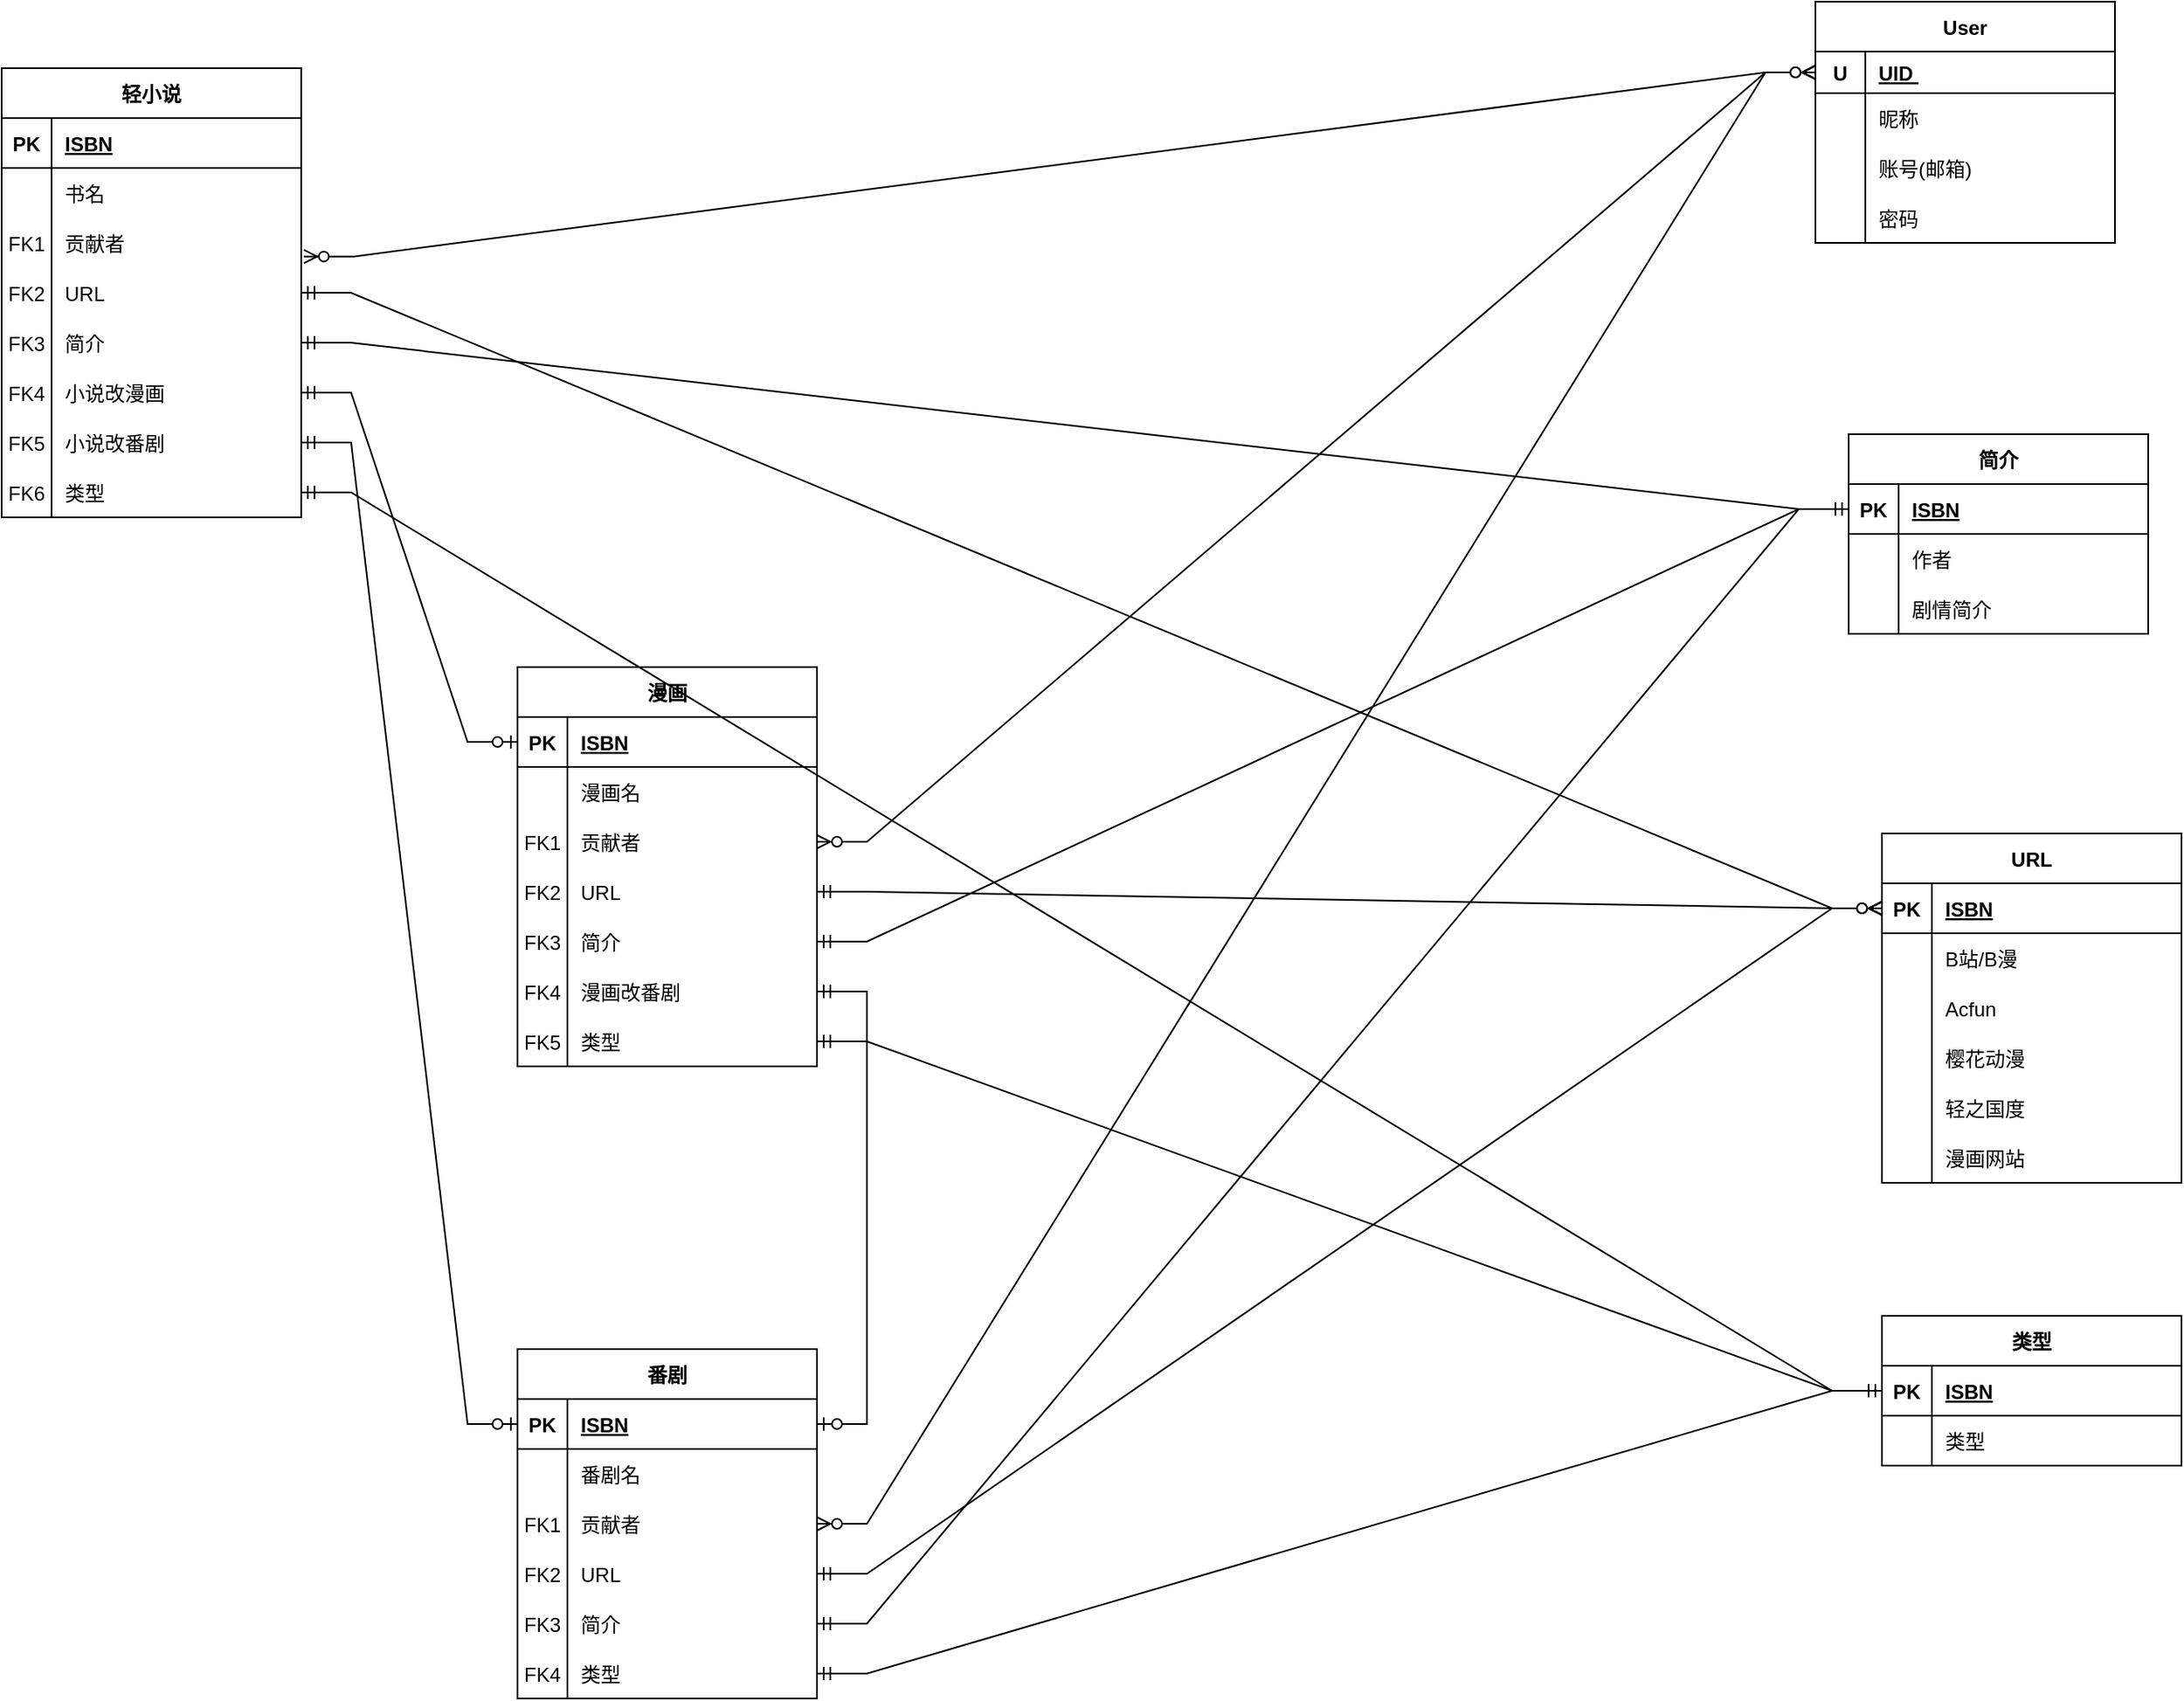 <mxfile version="20.8.10" type="device"><diagram id="R2lEEEUBdFMjLlhIrx00" name="Page-1"><mxGraphModel dx="1373" dy="2135" grid="1" gridSize="10" guides="0" tooltips="1" connect="1" arrows="1" fold="1" page="1" pageScale="1" pageWidth="850" pageHeight="1100" math="0" shadow="0" extFonts="Permanent Marker^https://fonts.googleapis.com/css?family=Permanent+Marker"><root><mxCell id="0"/><mxCell id="1" parent="0"/><mxCell id="3ui_xK7xJdjEdf-9Djij-5" value="User" style="shape=table;startSize=30;container=1;collapsible=1;childLayout=tableLayout;fixedRows=1;rowLines=0;fontStyle=1;align=center;resizeLast=1;" parent="1" vertex="1"><mxGeometry x="1120" y="-70" width="180" height="145" as="geometry"/></mxCell><mxCell id="3ui_xK7xJdjEdf-9Djij-6" value="" style="shape=tableRow;horizontal=0;startSize=0;swimlaneHead=0;swimlaneBody=0;fillColor=none;collapsible=0;dropTarget=0;points=[[0,0.5],[1,0.5]];portConstraint=eastwest;top=0;left=0;right=0;bottom=1;" parent="3ui_xK7xJdjEdf-9Djij-5" vertex="1"><mxGeometry y="30" width="180" height="25" as="geometry"/></mxCell><mxCell id="3ui_xK7xJdjEdf-9Djij-7" value="U" style="shape=partialRectangle;connectable=0;fillColor=none;top=0;left=0;bottom=0;right=0;fontStyle=1;overflow=hidden;" parent="3ui_xK7xJdjEdf-9Djij-6" vertex="1"><mxGeometry width="30" height="25" as="geometry"><mxRectangle width="30" height="25" as="alternateBounds"/></mxGeometry></mxCell><mxCell id="3ui_xK7xJdjEdf-9Djij-8" value="UID " style="shape=partialRectangle;connectable=0;fillColor=none;top=0;left=0;bottom=0;right=0;align=left;spacingLeft=6;fontStyle=5;overflow=hidden;" parent="3ui_xK7xJdjEdf-9Djij-6" vertex="1"><mxGeometry x="30" width="150" height="25" as="geometry"><mxRectangle width="150" height="25" as="alternateBounds"/></mxGeometry></mxCell><mxCell id="3ui_xK7xJdjEdf-9Djij-9" value="" style="shape=tableRow;horizontal=0;startSize=0;swimlaneHead=0;swimlaneBody=0;fillColor=none;collapsible=0;dropTarget=0;points=[[0,0.5],[1,0.5]];portConstraint=eastwest;top=0;left=0;right=0;bottom=0;" parent="3ui_xK7xJdjEdf-9Djij-5" vertex="1"><mxGeometry y="55" width="180" height="30" as="geometry"/></mxCell><mxCell id="3ui_xK7xJdjEdf-9Djij-10" value="" style="shape=partialRectangle;connectable=0;fillColor=none;top=0;left=0;bottom=0;right=0;editable=1;overflow=hidden;" parent="3ui_xK7xJdjEdf-9Djij-9" vertex="1"><mxGeometry width="30" height="30" as="geometry"><mxRectangle width="30" height="30" as="alternateBounds"/></mxGeometry></mxCell><mxCell id="3ui_xK7xJdjEdf-9Djij-11" value="昵称" style="shape=partialRectangle;connectable=0;fillColor=none;top=0;left=0;bottom=0;right=0;align=left;spacingLeft=6;overflow=hidden;" parent="3ui_xK7xJdjEdf-9Djij-9" vertex="1"><mxGeometry x="30" width="150" height="30" as="geometry"><mxRectangle width="150" height="30" as="alternateBounds"/></mxGeometry></mxCell><mxCell id="3ui_xK7xJdjEdf-9Djij-15" value="" style="shape=tableRow;horizontal=0;startSize=0;swimlaneHead=0;swimlaneBody=0;fillColor=none;collapsible=0;dropTarget=0;points=[[0,0.5],[1,0.5]];portConstraint=eastwest;top=0;left=0;right=0;bottom=0;" parent="3ui_xK7xJdjEdf-9Djij-5" vertex="1"><mxGeometry y="85" width="180" height="30" as="geometry"/></mxCell><mxCell id="3ui_xK7xJdjEdf-9Djij-16" value="" style="shape=partialRectangle;connectable=0;fillColor=none;top=0;left=0;bottom=0;right=0;editable=1;overflow=hidden;" parent="3ui_xK7xJdjEdf-9Djij-15" vertex="1"><mxGeometry width="30" height="30" as="geometry"><mxRectangle width="30" height="30" as="alternateBounds"/></mxGeometry></mxCell><mxCell id="3ui_xK7xJdjEdf-9Djij-17" value="账号(邮箱)" style="shape=partialRectangle;connectable=0;fillColor=none;top=0;left=0;bottom=0;right=0;align=left;spacingLeft=6;overflow=hidden;" parent="3ui_xK7xJdjEdf-9Djij-15" vertex="1"><mxGeometry x="30" width="150" height="30" as="geometry"><mxRectangle width="150" height="30" as="alternateBounds"/></mxGeometry></mxCell><mxCell id="3ui_xK7xJdjEdf-9Djij-18" value="" style="shape=tableRow;horizontal=0;startSize=0;swimlaneHead=0;swimlaneBody=0;fillColor=none;collapsible=0;dropTarget=0;points=[[0,0.5],[1,0.5]];portConstraint=eastwest;top=0;left=0;right=0;bottom=0;" parent="3ui_xK7xJdjEdf-9Djij-5" vertex="1"><mxGeometry y="115" width="180" height="30" as="geometry"/></mxCell><mxCell id="3ui_xK7xJdjEdf-9Djij-19" value="" style="shape=partialRectangle;connectable=0;fillColor=none;top=0;left=0;bottom=0;right=0;editable=1;overflow=hidden;" parent="3ui_xK7xJdjEdf-9Djij-18" vertex="1"><mxGeometry width="30" height="30" as="geometry"><mxRectangle width="30" height="30" as="alternateBounds"/></mxGeometry></mxCell><mxCell id="3ui_xK7xJdjEdf-9Djij-20" value="密码" style="shape=partialRectangle;connectable=0;fillColor=none;top=0;left=0;bottom=0;right=0;align=left;spacingLeft=6;overflow=hidden;" parent="3ui_xK7xJdjEdf-9Djij-18" vertex="1"><mxGeometry x="30" width="150" height="30" as="geometry"><mxRectangle width="150" height="30" as="alternateBounds"/></mxGeometry></mxCell><mxCell id="3ui_xK7xJdjEdf-9Djij-45" value="轻小说" style="shape=table;startSize=30;container=1;collapsible=1;childLayout=tableLayout;fixedRows=1;rowLines=0;fontStyle=1;align=center;resizeLast=1;" parent="1" vertex="1"><mxGeometry x="30" y="-30" width="180" height="270" as="geometry"><mxRectangle x="30" y="-30" width="80" height="30" as="alternateBounds"/></mxGeometry></mxCell><mxCell id="3ui_xK7xJdjEdf-9Djij-46" value="" style="shape=tableRow;horizontal=0;startSize=0;swimlaneHead=0;swimlaneBody=0;fillColor=none;collapsible=0;dropTarget=0;points=[[0,0.5],[1,0.5]];portConstraint=eastwest;top=0;left=0;right=0;bottom=1;" parent="3ui_xK7xJdjEdf-9Djij-45" vertex="1"><mxGeometry y="30" width="180" height="30" as="geometry"/></mxCell><mxCell id="3ui_xK7xJdjEdf-9Djij-47" value="PK" style="shape=partialRectangle;connectable=0;fillColor=none;top=0;left=0;bottom=0;right=0;fontStyle=1;overflow=hidden;" parent="3ui_xK7xJdjEdf-9Djij-46" vertex="1"><mxGeometry width="30" height="30" as="geometry"><mxRectangle width="30" height="30" as="alternateBounds"/></mxGeometry></mxCell><mxCell id="3ui_xK7xJdjEdf-9Djij-48" value="ISBN" style="shape=partialRectangle;connectable=0;fillColor=none;top=0;left=0;bottom=0;right=0;align=left;spacingLeft=6;fontStyle=5;overflow=hidden;" parent="3ui_xK7xJdjEdf-9Djij-46" vertex="1"><mxGeometry x="30" width="150" height="30" as="geometry"><mxRectangle width="150" height="30" as="alternateBounds"/></mxGeometry></mxCell><mxCell id="3ui_xK7xJdjEdf-9Djij-49" value="" style="shape=tableRow;horizontal=0;startSize=0;swimlaneHead=0;swimlaneBody=0;fillColor=none;collapsible=0;dropTarget=0;points=[[0,0.5],[1,0.5]];portConstraint=eastwest;top=0;left=0;right=0;bottom=0;" parent="3ui_xK7xJdjEdf-9Djij-45" vertex="1"><mxGeometry y="60" width="180" height="30" as="geometry"/></mxCell><mxCell id="3ui_xK7xJdjEdf-9Djij-50" value="" style="shape=partialRectangle;connectable=0;fillColor=none;top=0;left=0;bottom=0;right=0;editable=1;overflow=hidden;" parent="3ui_xK7xJdjEdf-9Djij-49" vertex="1"><mxGeometry width="30" height="30" as="geometry"><mxRectangle width="30" height="30" as="alternateBounds"/></mxGeometry></mxCell><mxCell id="3ui_xK7xJdjEdf-9Djij-51" value="书名" style="shape=partialRectangle;connectable=0;fillColor=none;top=0;left=0;bottom=0;right=0;align=left;spacingLeft=6;overflow=hidden;" parent="3ui_xK7xJdjEdf-9Djij-49" vertex="1"><mxGeometry x="30" width="150" height="30" as="geometry"><mxRectangle width="150" height="30" as="alternateBounds"/></mxGeometry></mxCell><mxCell id="3ui_xK7xJdjEdf-9Djij-52" value="" style="shape=tableRow;horizontal=0;startSize=0;swimlaneHead=0;swimlaneBody=0;fillColor=none;collapsible=0;dropTarget=0;points=[[0,0.5],[1,0.5]];portConstraint=eastwest;top=0;left=0;right=0;bottom=0;" parent="3ui_xK7xJdjEdf-9Djij-45" vertex="1"><mxGeometry y="90" width="180" height="30" as="geometry"/></mxCell><mxCell id="3ui_xK7xJdjEdf-9Djij-53" value="FK1" style="shape=partialRectangle;connectable=0;fillColor=none;top=0;left=0;bottom=0;right=0;editable=1;overflow=hidden;" parent="3ui_xK7xJdjEdf-9Djij-52" vertex="1"><mxGeometry width="30" height="30" as="geometry"><mxRectangle width="30" height="30" as="alternateBounds"/></mxGeometry></mxCell><mxCell id="3ui_xK7xJdjEdf-9Djij-54" value="贡献者" style="shape=partialRectangle;connectable=0;fillColor=none;top=0;left=0;bottom=0;right=0;align=left;spacingLeft=6;overflow=hidden;" parent="3ui_xK7xJdjEdf-9Djij-52" vertex="1"><mxGeometry x="30" width="150" height="30" as="geometry"><mxRectangle width="150" height="30" as="alternateBounds"/></mxGeometry></mxCell><mxCell id="3ui_xK7xJdjEdf-9Djij-116" value="" style="shape=tableRow;horizontal=0;startSize=0;swimlaneHead=0;swimlaneBody=0;fillColor=none;collapsible=0;dropTarget=0;points=[[0,0.5],[1,0.5]];portConstraint=eastwest;top=0;left=0;right=0;bottom=0;" parent="3ui_xK7xJdjEdf-9Djij-45" vertex="1"><mxGeometry y="120" width="180" height="30" as="geometry"/></mxCell><mxCell id="3ui_xK7xJdjEdf-9Djij-117" value="FK2" style="shape=partialRectangle;connectable=0;fillColor=none;top=0;left=0;bottom=0;right=0;editable=1;overflow=hidden;" parent="3ui_xK7xJdjEdf-9Djij-116" vertex="1"><mxGeometry width="30" height="30" as="geometry"><mxRectangle width="30" height="30" as="alternateBounds"/></mxGeometry></mxCell><mxCell id="3ui_xK7xJdjEdf-9Djij-118" value="URL" style="shape=partialRectangle;connectable=0;fillColor=none;top=0;left=0;bottom=0;right=0;align=left;spacingLeft=6;overflow=hidden;" parent="3ui_xK7xJdjEdf-9Djij-116" vertex="1"><mxGeometry x="30" width="150" height="30" as="geometry"><mxRectangle width="150" height="30" as="alternateBounds"/></mxGeometry></mxCell><mxCell id="3ui_xK7xJdjEdf-9Djij-55" value="" style="shape=tableRow;horizontal=0;startSize=0;swimlaneHead=0;swimlaneBody=0;fillColor=none;collapsible=0;dropTarget=0;points=[[0,0.5],[1,0.5]];portConstraint=eastwest;top=0;left=0;right=0;bottom=0;" parent="3ui_xK7xJdjEdf-9Djij-45" vertex="1"><mxGeometry y="150" width="180" height="30" as="geometry"/></mxCell><mxCell id="3ui_xK7xJdjEdf-9Djij-56" value="FK3" style="shape=partialRectangle;connectable=0;fillColor=none;top=0;left=0;bottom=0;right=0;editable=1;overflow=hidden;" parent="3ui_xK7xJdjEdf-9Djij-55" vertex="1"><mxGeometry width="30" height="30" as="geometry"><mxRectangle width="30" height="30" as="alternateBounds"/></mxGeometry></mxCell><mxCell id="3ui_xK7xJdjEdf-9Djij-57" value="简介" style="shape=partialRectangle;connectable=0;fillColor=none;top=0;left=0;bottom=0;right=0;align=left;spacingLeft=6;overflow=hidden;" parent="3ui_xK7xJdjEdf-9Djij-55" vertex="1"><mxGeometry x="30" width="150" height="30" as="geometry"><mxRectangle width="150" height="30" as="alternateBounds"/></mxGeometry></mxCell><mxCell id="3ui_xK7xJdjEdf-9Djij-132" value="" style="shape=tableRow;horizontal=0;startSize=0;swimlaneHead=0;swimlaneBody=0;fillColor=none;collapsible=0;dropTarget=0;points=[[0,0.5],[1,0.5]];portConstraint=eastwest;top=0;left=0;right=0;bottom=0;" parent="3ui_xK7xJdjEdf-9Djij-45" vertex="1"><mxGeometry y="180" width="180" height="30" as="geometry"/></mxCell><mxCell id="3ui_xK7xJdjEdf-9Djij-133" value="FK4" style="shape=partialRectangle;connectable=0;fillColor=none;top=0;left=0;bottom=0;right=0;editable=1;overflow=hidden;" parent="3ui_xK7xJdjEdf-9Djij-132" vertex="1"><mxGeometry width="30" height="30" as="geometry"><mxRectangle width="30" height="30" as="alternateBounds"/></mxGeometry></mxCell><mxCell id="3ui_xK7xJdjEdf-9Djij-134" value="小说改漫画" style="shape=partialRectangle;connectable=0;fillColor=none;top=0;left=0;bottom=0;right=0;align=left;spacingLeft=6;overflow=hidden;" parent="3ui_xK7xJdjEdf-9Djij-132" vertex="1"><mxGeometry x="30" width="150" height="30" as="geometry"><mxRectangle width="150" height="30" as="alternateBounds"/></mxGeometry></mxCell><mxCell id="3ui_xK7xJdjEdf-9Djij-189" value="" style="shape=tableRow;horizontal=0;startSize=0;swimlaneHead=0;swimlaneBody=0;fillColor=none;collapsible=0;dropTarget=0;points=[[0,0.5],[1,0.5]];portConstraint=eastwest;top=0;left=0;right=0;bottom=0;" parent="3ui_xK7xJdjEdf-9Djij-45" vertex="1"><mxGeometry y="210" width="180" height="30" as="geometry"/></mxCell><mxCell id="3ui_xK7xJdjEdf-9Djij-190" value="FK5" style="shape=partialRectangle;connectable=0;fillColor=none;top=0;left=0;bottom=0;right=0;editable=1;overflow=hidden;" parent="3ui_xK7xJdjEdf-9Djij-189" vertex="1"><mxGeometry width="30" height="30" as="geometry"><mxRectangle width="30" height="30" as="alternateBounds"/></mxGeometry></mxCell><mxCell id="3ui_xK7xJdjEdf-9Djij-191" value="小说改番剧" style="shape=partialRectangle;connectable=0;fillColor=none;top=0;left=0;bottom=0;right=0;align=left;spacingLeft=6;overflow=hidden;" parent="3ui_xK7xJdjEdf-9Djij-189" vertex="1"><mxGeometry x="30" width="150" height="30" as="geometry"><mxRectangle width="150" height="30" as="alternateBounds"/></mxGeometry></mxCell><mxCell id="lK8QjczPjS_n2zLvLSCb-18" value="" style="shape=tableRow;horizontal=0;startSize=0;swimlaneHead=0;swimlaneBody=0;fillColor=none;collapsible=0;dropTarget=0;points=[[0,0.5],[1,0.5]];portConstraint=eastwest;top=0;left=0;right=0;bottom=0;" vertex="1" parent="3ui_xK7xJdjEdf-9Djij-45"><mxGeometry y="240" width="180" height="30" as="geometry"/></mxCell><mxCell id="lK8QjczPjS_n2zLvLSCb-19" value="FK6" style="shape=partialRectangle;connectable=0;fillColor=none;top=0;left=0;bottom=0;right=0;editable=1;overflow=hidden;" vertex="1" parent="lK8QjczPjS_n2zLvLSCb-18"><mxGeometry width="30" height="30" as="geometry"><mxRectangle width="30" height="30" as="alternateBounds"/></mxGeometry></mxCell><mxCell id="lK8QjczPjS_n2zLvLSCb-20" value="类型" style="shape=partialRectangle;connectable=0;fillColor=none;top=0;left=0;bottom=0;right=0;align=left;spacingLeft=6;overflow=hidden;" vertex="1" parent="lK8QjczPjS_n2zLvLSCb-18"><mxGeometry x="30" width="150" height="30" as="geometry"><mxRectangle width="150" height="30" as="alternateBounds"/></mxGeometry></mxCell><mxCell id="3ui_xK7xJdjEdf-9Djij-59" value="漫画" style="shape=table;startSize=30;container=1;collapsible=1;childLayout=tableLayout;fixedRows=1;rowLines=0;fontStyle=1;align=center;resizeLast=1;" parent="1" vertex="1"><mxGeometry x="340" y="330" width="180" height="240" as="geometry"/></mxCell><mxCell id="3ui_xK7xJdjEdf-9Djij-60" value="" style="shape=tableRow;horizontal=0;startSize=0;swimlaneHead=0;swimlaneBody=0;fillColor=none;collapsible=0;dropTarget=0;points=[[0,0.5],[1,0.5]];portConstraint=eastwest;top=0;left=0;right=0;bottom=1;" parent="3ui_xK7xJdjEdf-9Djij-59" vertex="1"><mxGeometry y="30" width="180" height="30" as="geometry"/></mxCell><mxCell id="3ui_xK7xJdjEdf-9Djij-61" value="PK" style="shape=partialRectangle;connectable=0;fillColor=none;top=0;left=0;bottom=0;right=0;fontStyle=1;overflow=hidden;" parent="3ui_xK7xJdjEdf-9Djij-60" vertex="1"><mxGeometry width="30" height="30" as="geometry"><mxRectangle width="30" height="30" as="alternateBounds"/></mxGeometry></mxCell><mxCell id="3ui_xK7xJdjEdf-9Djij-62" value="ISBN" style="shape=partialRectangle;connectable=0;fillColor=none;top=0;left=0;bottom=0;right=0;align=left;spacingLeft=6;fontStyle=5;overflow=hidden;" parent="3ui_xK7xJdjEdf-9Djij-60" vertex="1"><mxGeometry x="30" width="150" height="30" as="geometry"><mxRectangle width="150" height="30" as="alternateBounds"/></mxGeometry></mxCell><mxCell id="3ui_xK7xJdjEdf-9Djij-63" value="" style="shape=tableRow;horizontal=0;startSize=0;swimlaneHead=0;swimlaneBody=0;fillColor=none;collapsible=0;dropTarget=0;points=[[0,0.5],[1,0.5]];portConstraint=eastwest;top=0;left=0;right=0;bottom=0;" parent="3ui_xK7xJdjEdf-9Djij-59" vertex="1"><mxGeometry y="60" width="180" height="30" as="geometry"/></mxCell><mxCell id="3ui_xK7xJdjEdf-9Djij-64" value="" style="shape=partialRectangle;connectable=0;fillColor=none;top=0;left=0;bottom=0;right=0;editable=1;overflow=hidden;" parent="3ui_xK7xJdjEdf-9Djij-63" vertex="1"><mxGeometry width="30" height="30" as="geometry"><mxRectangle width="30" height="30" as="alternateBounds"/></mxGeometry></mxCell><mxCell id="3ui_xK7xJdjEdf-9Djij-65" value="漫画名    " style="shape=partialRectangle;connectable=0;fillColor=none;top=0;left=0;bottom=0;right=0;align=left;spacingLeft=6;overflow=hidden;" parent="3ui_xK7xJdjEdf-9Djij-63" vertex="1"><mxGeometry x="30" width="150" height="30" as="geometry"><mxRectangle width="150" height="30" as="alternateBounds"/></mxGeometry></mxCell><mxCell id="3ui_xK7xJdjEdf-9Djij-66" value="" style="shape=tableRow;horizontal=0;startSize=0;swimlaneHead=0;swimlaneBody=0;fillColor=none;collapsible=0;dropTarget=0;points=[[0,0.5],[1,0.5]];portConstraint=eastwest;top=0;left=0;right=0;bottom=0;" parent="3ui_xK7xJdjEdf-9Djij-59" vertex="1"><mxGeometry y="90" width="180" height="30" as="geometry"/></mxCell><mxCell id="3ui_xK7xJdjEdf-9Djij-67" value="FK1" style="shape=partialRectangle;connectable=0;fillColor=none;top=0;left=0;bottom=0;right=0;editable=1;overflow=hidden;" parent="3ui_xK7xJdjEdf-9Djij-66" vertex="1"><mxGeometry width="30" height="30" as="geometry"><mxRectangle width="30" height="30" as="alternateBounds"/></mxGeometry></mxCell><mxCell id="3ui_xK7xJdjEdf-9Djij-68" value="贡献者" style="shape=partialRectangle;connectable=0;fillColor=none;top=0;left=0;bottom=0;right=0;align=left;spacingLeft=6;overflow=hidden;" parent="3ui_xK7xJdjEdf-9Djij-66" vertex="1"><mxGeometry x="30" width="150" height="30" as="geometry"><mxRectangle width="150" height="30" as="alternateBounds"/></mxGeometry></mxCell><mxCell id="3ui_xK7xJdjEdf-9Djij-120" value="" style="shape=tableRow;horizontal=0;startSize=0;swimlaneHead=0;swimlaneBody=0;fillColor=none;collapsible=0;dropTarget=0;points=[[0,0.5],[1,0.5]];portConstraint=eastwest;top=0;left=0;right=0;bottom=0;" parent="3ui_xK7xJdjEdf-9Djij-59" vertex="1"><mxGeometry y="120" width="180" height="30" as="geometry"/></mxCell><mxCell id="3ui_xK7xJdjEdf-9Djij-121" value="FK2" style="shape=partialRectangle;connectable=0;fillColor=none;top=0;left=0;bottom=0;right=0;editable=1;overflow=hidden;" parent="3ui_xK7xJdjEdf-9Djij-120" vertex="1"><mxGeometry width="30" height="30" as="geometry"><mxRectangle width="30" height="30" as="alternateBounds"/></mxGeometry></mxCell><mxCell id="3ui_xK7xJdjEdf-9Djij-122" value="URL" style="shape=partialRectangle;connectable=0;fillColor=none;top=0;left=0;bottom=0;right=0;align=left;spacingLeft=6;overflow=hidden;" parent="3ui_xK7xJdjEdf-9Djij-120" vertex="1"><mxGeometry x="30" width="150" height="30" as="geometry"><mxRectangle width="150" height="30" as="alternateBounds"/></mxGeometry></mxCell><mxCell id="3ui_xK7xJdjEdf-9Djij-123" value="" style="shape=tableRow;horizontal=0;startSize=0;swimlaneHead=0;swimlaneBody=0;fillColor=none;collapsible=0;dropTarget=0;points=[[0,0.5],[1,0.5]];portConstraint=eastwest;top=0;left=0;right=0;bottom=0;" parent="3ui_xK7xJdjEdf-9Djij-59" vertex="1"><mxGeometry y="150" width="180" height="30" as="geometry"/></mxCell><mxCell id="3ui_xK7xJdjEdf-9Djij-124" value="FK3" style="shape=partialRectangle;connectable=0;fillColor=none;top=0;left=0;bottom=0;right=0;editable=1;overflow=hidden;" parent="3ui_xK7xJdjEdf-9Djij-123" vertex="1"><mxGeometry width="30" height="30" as="geometry"><mxRectangle width="30" height="30" as="alternateBounds"/></mxGeometry></mxCell><mxCell id="3ui_xK7xJdjEdf-9Djij-125" value="简介" style="shape=partialRectangle;connectable=0;fillColor=none;top=0;left=0;bottom=0;right=0;align=left;spacingLeft=6;overflow=hidden;" parent="3ui_xK7xJdjEdf-9Djij-123" vertex="1"><mxGeometry x="30" width="150" height="30" as="geometry"><mxRectangle width="150" height="30" as="alternateBounds"/></mxGeometry></mxCell><mxCell id="3ui_xK7xJdjEdf-9Djij-192" value="" style="shape=tableRow;horizontal=0;startSize=0;swimlaneHead=0;swimlaneBody=0;fillColor=none;collapsible=0;dropTarget=0;points=[[0,0.5],[1,0.5]];portConstraint=eastwest;top=0;left=0;right=0;bottom=0;" parent="3ui_xK7xJdjEdf-9Djij-59" vertex="1"><mxGeometry y="180" width="180" height="30" as="geometry"/></mxCell><mxCell id="3ui_xK7xJdjEdf-9Djij-193" value="FK4" style="shape=partialRectangle;connectable=0;fillColor=none;top=0;left=0;bottom=0;right=0;editable=1;overflow=hidden;" parent="3ui_xK7xJdjEdf-9Djij-192" vertex="1"><mxGeometry width="30" height="30" as="geometry"><mxRectangle width="30" height="30" as="alternateBounds"/></mxGeometry></mxCell><mxCell id="3ui_xK7xJdjEdf-9Djij-194" value="漫画改番剧" style="shape=partialRectangle;connectable=0;fillColor=none;top=0;left=0;bottom=0;right=0;align=left;spacingLeft=6;overflow=hidden;" parent="3ui_xK7xJdjEdf-9Djij-192" vertex="1"><mxGeometry x="30" width="150" height="30" as="geometry"><mxRectangle width="150" height="30" as="alternateBounds"/></mxGeometry></mxCell><mxCell id="lK8QjczPjS_n2zLvLSCb-22" value="" style="shape=tableRow;horizontal=0;startSize=0;swimlaneHead=0;swimlaneBody=0;fillColor=none;collapsible=0;dropTarget=0;points=[[0,0.5],[1,0.5]];portConstraint=eastwest;top=0;left=0;right=0;bottom=0;" vertex="1" parent="3ui_xK7xJdjEdf-9Djij-59"><mxGeometry y="210" width="180" height="30" as="geometry"/></mxCell><mxCell id="lK8QjczPjS_n2zLvLSCb-23" value="FK5" style="shape=partialRectangle;connectable=0;fillColor=none;top=0;left=0;bottom=0;right=0;editable=1;overflow=hidden;" vertex="1" parent="lK8QjczPjS_n2zLvLSCb-22"><mxGeometry width="30" height="30" as="geometry"><mxRectangle width="30" height="30" as="alternateBounds"/></mxGeometry></mxCell><mxCell id="lK8QjczPjS_n2zLvLSCb-24" value="类型" style="shape=partialRectangle;connectable=0;fillColor=none;top=0;left=0;bottom=0;right=0;align=left;spacingLeft=6;overflow=hidden;" vertex="1" parent="lK8QjczPjS_n2zLvLSCb-22"><mxGeometry x="30" width="150" height="30" as="geometry"><mxRectangle width="150" height="30" as="alternateBounds"/></mxGeometry></mxCell><mxCell id="3ui_xK7xJdjEdf-9Djij-72" value="番剧" style="shape=table;startSize=30;container=1;collapsible=1;childLayout=tableLayout;fixedRows=1;rowLines=0;fontStyle=1;align=center;resizeLast=1;" parent="1" vertex="1"><mxGeometry x="340" y="740" width="180" height="210" as="geometry"/></mxCell><mxCell id="3ui_xK7xJdjEdf-9Djij-73" value="" style="shape=tableRow;horizontal=0;startSize=0;swimlaneHead=0;swimlaneBody=0;fillColor=none;collapsible=0;dropTarget=0;points=[[0,0.5],[1,0.5]];portConstraint=eastwest;top=0;left=0;right=0;bottom=1;" parent="3ui_xK7xJdjEdf-9Djij-72" vertex="1"><mxGeometry y="30" width="180" height="30" as="geometry"/></mxCell><mxCell id="3ui_xK7xJdjEdf-9Djij-74" value="PK" style="shape=partialRectangle;connectable=0;fillColor=none;top=0;left=0;bottom=0;right=0;fontStyle=1;overflow=hidden;" parent="3ui_xK7xJdjEdf-9Djij-73" vertex="1"><mxGeometry width="30" height="30" as="geometry"><mxRectangle width="30" height="30" as="alternateBounds"/></mxGeometry></mxCell><mxCell id="3ui_xK7xJdjEdf-9Djij-75" value="ISBN" style="shape=partialRectangle;connectable=0;fillColor=none;top=0;left=0;bottom=0;right=0;align=left;spacingLeft=6;fontStyle=5;overflow=hidden;" parent="3ui_xK7xJdjEdf-9Djij-73" vertex="1"><mxGeometry x="30" width="150" height="30" as="geometry"><mxRectangle width="150" height="30" as="alternateBounds"/></mxGeometry></mxCell><mxCell id="3ui_xK7xJdjEdf-9Djij-76" value="" style="shape=tableRow;horizontal=0;startSize=0;swimlaneHead=0;swimlaneBody=0;fillColor=none;collapsible=0;dropTarget=0;points=[[0,0.5],[1,0.5]];portConstraint=eastwest;top=0;left=0;right=0;bottom=0;" parent="3ui_xK7xJdjEdf-9Djij-72" vertex="1"><mxGeometry y="60" width="180" height="30" as="geometry"/></mxCell><mxCell id="3ui_xK7xJdjEdf-9Djij-77" value="" style="shape=partialRectangle;connectable=0;fillColor=none;top=0;left=0;bottom=0;right=0;editable=1;overflow=hidden;" parent="3ui_xK7xJdjEdf-9Djij-76" vertex="1"><mxGeometry width="30" height="30" as="geometry"><mxRectangle width="30" height="30" as="alternateBounds"/></mxGeometry></mxCell><mxCell id="3ui_xK7xJdjEdf-9Djij-78" value="番剧名" style="shape=partialRectangle;connectable=0;fillColor=none;top=0;left=0;bottom=0;right=0;align=left;spacingLeft=6;overflow=hidden;" parent="3ui_xK7xJdjEdf-9Djij-76" vertex="1"><mxGeometry x="30" width="150" height="30" as="geometry"><mxRectangle width="150" height="30" as="alternateBounds"/></mxGeometry></mxCell><mxCell id="3ui_xK7xJdjEdf-9Djij-79" value="" style="shape=tableRow;horizontal=0;startSize=0;swimlaneHead=0;swimlaneBody=0;fillColor=none;collapsible=0;dropTarget=0;points=[[0,0.5],[1,0.5]];portConstraint=eastwest;top=0;left=0;right=0;bottom=0;" parent="3ui_xK7xJdjEdf-9Djij-72" vertex="1"><mxGeometry y="90" width="180" height="30" as="geometry"/></mxCell><mxCell id="3ui_xK7xJdjEdf-9Djij-80" value="FK1" style="shape=partialRectangle;connectable=0;fillColor=none;top=0;left=0;bottom=0;right=0;editable=1;overflow=hidden;" parent="3ui_xK7xJdjEdf-9Djij-79" vertex="1"><mxGeometry width="30" height="30" as="geometry"><mxRectangle width="30" height="30" as="alternateBounds"/></mxGeometry></mxCell><mxCell id="3ui_xK7xJdjEdf-9Djij-81" value="贡献者" style="shape=partialRectangle;connectable=0;fillColor=none;top=0;left=0;bottom=0;right=0;align=left;spacingLeft=6;overflow=hidden;" parent="3ui_xK7xJdjEdf-9Djij-79" vertex="1"><mxGeometry x="30" width="150" height="30" as="geometry"><mxRectangle width="150" height="30" as="alternateBounds"/></mxGeometry></mxCell><mxCell id="3ui_xK7xJdjEdf-9Djij-126" value="" style="shape=tableRow;horizontal=0;startSize=0;swimlaneHead=0;swimlaneBody=0;fillColor=none;collapsible=0;dropTarget=0;points=[[0,0.5],[1,0.5]];portConstraint=eastwest;top=0;left=0;right=0;bottom=0;" parent="3ui_xK7xJdjEdf-9Djij-72" vertex="1"><mxGeometry y="120" width="180" height="30" as="geometry"/></mxCell><mxCell id="3ui_xK7xJdjEdf-9Djij-127" value="FK2" style="shape=partialRectangle;connectable=0;fillColor=none;top=0;left=0;bottom=0;right=0;editable=1;overflow=hidden;" parent="3ui_xK7xJdjEdf-9Djij-126" vertex="1"><mxGeometry width="30" height="30" as="geometry"><mxRectangle width="30" height="30" as="alternateBounds"/></mxGeometry></mxCell><mxCell id="3ui_xK7xJdjEdf-9Djij-128" value="URL" style="shape=partialRectangle;connectable=0;fillColor=none;top=0;left=0;bottom=0;right=0;align=left;spacingLeft=6;overflow=hidden;" parent="3ui_xK7xJdjEdf-9Djij-126" vertex="1"><mxGeometry x="30" width="150" height="30" as="geometry"><mxRectangle width="150" height="30" as="alternateBounds"/></mxGeometry></mxCell><mxCell id="lK8QjczPjS_n2zLvLSCb-26" value="" style="shape=tableRow;horizontal=0;startSize=0;swimlaneHead=0;swimlaneBody=0;fillColor=none;collapsible=0;dropTarget=0;points=[[0,0.5],[1,0.5]];portConstraint=eastwest;top=0;left=0;right=0;bottom=0;" vertex="1" parent="3ui_xK7xJdjEdf-9Djij-72"><mxGeometry y="150" width="180" height="30" as="geometry"/></mxCell><mxCell id="lK8QjczPjS_n2zLvLSCb-27" value="FK3" style="shape=partialRectangle;connectable=0;fillColor=none;top=0;left=0;bottom=0;right=0;editable=1;overflow=hidden;" vertex="1" parent="lK8QjczPjS_n2zLvLSCb-26"><mxGeometry width="30" height="30" as="geometry"><mxRectangle width="30" height="30" as="alternateBounds"/></mxGeometry></mxCell><mxCell id="lK8QjczPjS_n2zLvLSCb-28" value="简介" style="shape=partialRectangle;connectable=0;fillColor=none;top=0;left=0;bottom=0;right=0;align=left;spacingLeft=6;overflow=hidden;" vertex="1" parent="lK8QjczPjS_n2zLvLSCb-26"><mxGeometry x="30" width="150" height="30" as="geometry"><mxRectangle width="150" height="30" as="alternateBounds"/></mxGeometry></mxCell><mxCell id="3ui_xK7xJdjEdf-9Djij-195" value="" style="shape=tableRow;horizontal=0;startSize=0;swimlaneHead=0;swimlaneBody=0;fillColor=none;collapsible=0;dropTarget=0;points=[[0,0.5],[1,0.5]];portConstraint=eastwest;top=0;left=0;right=0;bottom=0;" parent="3ui_xK7xJdjEdf-9Djij-72" vertex="1"><mxGeometry y="180" width="180" height="30" as="geometry"/></mxCell><mxCell id="3ui_xK7xJdjEdf-9Djij-196" value="FK4" style="shape=partialRectangle;connectable=0;fillColor=none;top=0;left=0;bottom=0;right=0;editable=1;overflow=hidden;" parent="3ui_xK7xJdjEdf-9Djij-195" vertex="1"><mxGeometry width="30" height="30" as="geometry"><mxRectangle width="30" height="30" as="alternateBounds"/></mxGeometry></mxCell><mxCell id="3ui_xK7xJdjEdf-9Djij-197" value="类型" style="shape=partialRectangle;connectable=0;fillColor=none;top=0;left=0;bottom=0;right=0;align=left;spacingLeft=6;overflow=hidden;" parent="3ui_xK7xJdjEdf-9Djij-195" vertex="1"><mxGeometry x="30" width="150" height="30" as="geometry"><mxRectangle width="150" height="30" as="alternateBounds"/></mxGeometry></mxCell><mxCell id="3ui_xK7xJdjEdf-9Djij-150" value="URL" style="shape=table;startSize=30;container=1;collapsible=1;childLayout=tableLayout;fixedRows=1;rowLines=0;fontStyle=1;align=center;resizeLast=1;" parent="1" vertex="1"><mxGeometry x="1160" y="430" width="180" height="210" as="geometry"/></mxCell><mxCell id="3ui_xK7xJdjEdf-9Djij-151" value="" style="shape=tableRow;horizontal=0;startSize=0;swimlaneHead=0;swimlaneBody=0;fillColor=none;collapsible=0;dropTarget=0;points=[[0,0.5],[1,0.5]];portConstraint=eastwest;top=0;left=0;right=0;bottom=1;" parent="3ui_xK7xJdjEdf-9Djij-150" vertex="1"><mxGeometry y="30" width="180" height="30" as="geometry"/></mxCell><mxCell id="3ui_xK7xJdjEdf-9Djij-152" value="PK" style="shape=partialRectangle;connectable=0;fillColor=none;top=0;left=0;bottom=0;right=0;fontStyle=1;overflow=hidden;" parent="3ui_xK7xJdjEdf-9Djij-151" vertex="1"><mxGeometry width="30" height="30" as="geometry"><mxRectangle width="30" height="30" as="alternateBounds"/></mxGeometry></mxCell><mxCell id="3ui_xK7xJdjEdf-9Djij-153" value="ISBN" style="shape=partialRectangle;connectable=0;fillColor=none;top=0;left=0;bottom=0;right=0;align=left;spacingLeft=6;fontStyle=5;overflow=hidden;" parent="3ui_xK7xJdjEdf-9Djij-151" vertex="1"><mxGeometry x="30" width="150" height="30" as="geometry"><mxRectangle width="150" height="30" as="alternateBounds"/></mxGeometry></mxCell><mxCell id="3ui_xK7xJdjEdf-9Djij-154" value="" style="shape=tableRow;horizontal=0;startSize=0;swimlaneHead=0;swimlaneBody=0;fillColor=none;collapsible=0;dropTarget=0;points=[[0,0.5],[1,0.5]];portConstraint=eastwest;top=0;left=0;right=0;bottom=0;" parent="3ui_xK7xJdjEdf-9Djij-150" vertex="1"><mxGeometry y="60" width="180" height="30" as="geometry"/></mxCell><mxCell id="3ui_xK7xJdjEdf-9Djij-155" value="" style="shape=partialRectangle;connectable=0;fillColor=none;top=0;left=0;bottom=0;right=0;editable=1;overflow=hidden;" parent="3ui_xK7xJdjEdf-9Djij-154" vertex="1"><mxGeometry width="30" height="30" as="geometry"><mxRectangle width="30" height="30" as="alternateBounds"/></mxGeometry></mxCell><mxCell id="3ui_xK7xJdjEdf-9Djij-156" value="B站/B漫" style="shape=partialRectangle;connectable=0;fillColor=none;top=0;left=0;bottom=0;right=0;align=left;spacingLeft=6;overflow=hidden;" parent="3ui_xK7xJdjEdf-9Djij-154" vertex="1"><mxGeometry x="30" width="150" height="30" as="geometry"><mxRectangle width="150" height="30" as="alternateBounds"/></mxGeometry></mxCell><mxCell id="3ui_xK7xJdjEdf-9Djij-157" value="" style="shape=tableRow;horizontal=0;startSize=0;swimlaneHead=0;swimlaneBody=0;fillColor=none;collapsible=0;dropTarget=0;points=[[0,0.5],[1,0.5]];portConstraint=eastwest;top=0;left=0;right=0;bottom=0;" parent="3ui_xK7xJdjEdf-9Djij-150" vertex="1"><mxGeometry y="90" width="180" height="30" as="geometry"/></mxCell><mxCell id="3ui_xK7xJdjEdf-9Djij-158" value="" style="shape=partialRectangle;connectable=0;fillColor=none;top=0;left=0;bottom=0;right=0;editable=1;overflow=hidden;" parent="3ui_xK7xJdjEdf-9Djij-157" vertex="1"><mxGeometry width="30" height="30" as="geometry"><mxRectangle width="30" height="30" as="alternateBounds"/></mxGeometry></mxCell><mxCell id="3ui_xK7xJdjEdf-9Djij-159" value="Acfun" style="shape=partialRectangle;connectable=0;fillColor=none;top=0;left=0;bottom=0;right=0;align=left;spacingLeft=6;overflow=hidden;" parent="3ui_xK7xJdjEdf-9Djij-157" vertex="1"><mxGeometry x="30" width="150" height="30" as="geometry"><mxRectangle width="150" height="30" as="alternateBounds"/></mxGeometry></mxCell><mxCell id="3ui_xK7xJdjEdf-9Djij-160" value="" style="shape=tableRow;horizontal=0;startSize=0;swimlaneHead=0;swimlaneBody=0;fillColor=none;collapsible=0;dropTarget=0;points=[[0,0.5],[1,0.5]];portConstraint=eastwest;top=0;left=0;right=0;bottom=0;" parent="3ui_xK7xJdjEdf-9Djij-150" vertex="1"><mxGeometry y="120" width="180" height="30" as="geometry"/></mxCell><mxCell id="3ui_xK7xJdjEdf-9Djij-161" value="" style="shape=partialRectangle;connectable=0;fillColor=none;top=0;left=0;bottom=0;right=0;editable=1;overflow=hidden;" parent="3ui_xK7xJdjEdf-9Djij-160" vertex="1"><mxGeometry width="30" height="30" as="geometry"><mxRectangle width="30" height="30" as="alternateBounds"/></mxGeometry></mxCell><mxCell id="3ui_xK7xJdjEdf-9Djij-162" value="樱花动漫" style="shape=partialRectangle;connectable=0;fillColor=none;top=0;left=0;bottom=0;right=0;align=left;spacingLeft=6;overflow=hidden;" parent="3ui_xK7xJdjEdf-9Djij-160" vertex="1"><mxGeometry x="30" width="150" height="30" as="geometry"><mxRectangle width="150" height="30" as="alternateBounds"/></mxGeometry></mxCell><mxCell id="3ui_xK7xJdjEdf-9Djij-163" value="" style="shape=tableRow;horizontal=0;startSize=0;swimlaneHead=0;swimlaneBody=0;fillColor=none;collapsible=0;dropTarget=0;points=[[0,0.5],[1,0.5]];portConstraint=eastwest;top=0;left=0;right=0;bottom=0;" parent="3ui_xK7xJdjEdf-9Djij-150" vertex="1"><mxGeometry y="150" width="180" height="30" as="geometry"/></mxCell><mxCell id="3ui_xK7xJdjEdf-9Djij-164" value="" style="shape=partialRectangle;connectable=0;fillColor=none;top=0;left=0;bottom=0;right=0;editable=1;overflow=hidden;" parent="3ui_xK7xJdjEdf-9Djij-163" vertex="1"><mxGeometry width="30" height="30" as="geometry"><mxRectangle width="30" height="30" as="alternateBounds"/></mxGeometry></mxCell><mxCell id="3ui_xK7xJdjEdf-9Djij-165" value="轻之国度" style="shape=partialRectangle;connectable=0;fillColor=none;top=0;left=0;bottom=0;right=0;align=left;spacingLeft=6;overflow=hidden;" parent="3ui_xK7xJdjEdf-9Djij-163" vertex="1"><mxGeometry x="30" width="150" height="30" as="geometry"><mxRectangle width="150" height="30" as="alternateBounds"/></mxGeometry></mxCell><mxCell id="3ui_xK7xJdjEdf-9Djij-166" value="" style="shape=tableRow;horizontal=0;startSize=0;swimlaneHead=0;swimlaneBody=0;fillColor=none;collapsible=0;dropTarget=0;points=[[0,0.5],[1,0.5]];portConstraint=eastwest;top=0;left=0;right=0;bottom=0;" parent="3ui_xK7xJdjEdf-9Djij-150" vertex="1"><mxGeometry y="180" width="180" height="30" as="geometry"/></mxCell><mxCell id="3ui_xK7xJdjEdf-9Djij-167" value="" style="shape=partialRectangle;connectable=0;fillColor=none;top=0;left=0;bottom=0;right=0;editable=1;overflow=hidden;" parent="3ui_xK7xJdjEdf-9Djij-166" vertex="1"><mxGeometry width="30" height="30" as="geometry"><mxRectangle width="30" height="30" as="alternateBounds"/></mxGeometry></mxCell><mxCell id="3ui_xK7xJdjEdf-9Djij-168" value="漫画网站" style="shape=partialRectangle;connectable=0;fillColor=none;top=0;left=0;bottom=0;right=0;align=left;spacingLeft=6;overflow=hidden;" parent="3ui_xK7xJdjEdf-9Djij-166" vertex="1"><mxGeometry x="30" width="150" height="30" as="geometry"><mxRectangle width="150" height="30" as="alternateBounds"/></mxGeometry></mxCell><mxCell id="3ui_xK7xJdjEdf-9Djij-169" value="" style="edgeStyle=entityRelationEdgeStyle;fontSize=12;html=1;endArrow=ERzeroToOne;startArrow=ERmandOne;rounded=0;exitX=1;exitY=0.5;exitDx=0;exitDy=0;" parent="1" source="3ui_xK7xJdjEdf-9Djij-132" target="3ui_xK7xJdjEdf-9Djij-60" edge="1"><mxGeometry width="100" height="100" relative="1" as="geometry"><mxPoint x="230" y="400" as="sourcePoint"/><mxPoint x="330" y="300" as="targetPoint"/></mxGeometry></mxCell><mxCell id="3ui_xK7xJdjEdf-9Djij-170" value="" style="edgeStyle=entityRelationEdgeStyle;fontSize=12;html=1;endArrow=ERzeroToOne;startArrow=ERmandOne;rounded=0;exitX=1;exitY=0.5;exitDx=0;exitDy=0;entryX=0;entryY=0.5;entryDx=0;entryDy=0;" parent="1" source="3ui_xK7xJdjEdf-9Djij-189" target="3ui_xK7xJdjEdf-9Djij-73" edge="1"><mxGeometry width="100" height="100" relative="1" as="geometry"><mxPoint x="120" y="305" as="sourcePoint"/><mxPoint x="260" y="105" as="targetPoint"/></mxGeometry></mxCell><mxCell id="3ui_xK7xJdjEdf-9Djij-171" value="" style="edgeStyle=entityRelationEdgeStyle;fontSize=12;html=1;endArrow=ERzeroToOne;startArrow=ERmandOne;rounded=0;exitX=1;exitY=0.5;exitDx=0;exitDy=0;" parent="1" source="3ui_xK7xJdjEdf-9Djij-192" target="3ui_xK7xJdjEdf-9Djij-73" edge="1"><mxGeometry width="100" height="100" relative="1" as="geometry"><mxPoint x="530" y="290" as="sourcePoint"/><mxPoint x="670" y="90" as="targetPoint"/></mxGeometry></mxCell><mxCell id="3ui_xK7xJdjEdf-9Djij-172" value="" style="edgeStyle=entityRelationEdgeStyle;fontSize=12;html=1;endArrow=ERzeroToMany;startArrow=ERmandOne;rounded=0;exitX=1;exitY=0.5;exitDx=0;exitDy=0;entryX=0;entryY=0.5;entryDx=0;entryDy=0;" parent="1" source="3ui_xK7xJdjEdf-9Djij-116" target="3ui_xK7xJdjEdf-9Djij-151" edge="1"><mxGeometry width="100" height="100" relative="1" as="geometry"><mxPoint x="320" y="430" as="sourcePoint"/><mxPoint x="420" y="330" as="targetPoint"/></mxGeometry></mxCell><mxCell id="3ui_xK7xJdjEdf-9Djij-173" value="" style="edgeStyle=entityRelationEdgeStyle;fontSize=12;html=1;endArrow=ERzeroToMany;startArrow=ERmandOne;rounded=0;exitX=1;exitY=0.5;exitDx=0;exitDy=0;entryX=0;entryY=0.5;entryDx=0;entryDy=0;" parent="1" source="3ui_xK7xJdjEdf-9Djij-120" target="3ui_xK7xJdjEdf-9Djij-151" edge="1"><mxGeometry width="100" height="100" relative="1" as="geometry"><mxPoint x="120" y="245" as="sourcePoint"/><mxPoint x="290" y="515" as="targetPoint"/></mxGeometry></mxCell><mxCell id="3ui_xK7xJdjEdf-9Djij-174" value="" style="edgeStyle=entityRelationEdgeStyle;fontSize=12;html=1;endArrow=ERzeroToMany;startArrow=ERmandOne;rounded=0;exitX=1;exitY=0.5;exitDx=0;exitDy=0;" parent="1" source="3ui_xK7xJdjEdf-9Djij-126" target="3ui_xK7xJdjEdf-9Djij-151" edge="1"><mxGeometry width="100" height="100" relative="1" as="geometry"><mxPoint x="130" y="255" as="sourcePoint"/><mxPoint x="660" y="600" as="targetPoint"/></mxGeometry></mxCell><mxCell id="3ui_xK7xJdjEdf-9Djij-176" value="简介" style="shape=table;startSize=30;container=1;collapsible=1;childLayout=tableLayout;fixedRows=1;rowLines=0;fontStyle=1;align=center;resizeLast=1;" parent="1" vertex="1"><mxGeometry x="1140" y="190" width="180" height="120" as="geometry"/></mxCell><mxCell id="3ui_xK7xJdjEdf-9Djij-177" value="" style="shape=tableRow;horizontal=0;startSize=0;swimlaneHead=0;swimlaneBody=0;fillColor=none;collapsible=0;dropTarget=0;points=[[0,0.5],[1,0.5]];portConstraint=eastwest;top=0;left=0;right=0;bottom=1;" parent="3ui_xK7xJdjEdf-9Djij-176" vertex="1"><mxGeometry y="30" width="180" height="30" as="geometry"/></mxCell><mxCell id="3ui_xK7xJdjEdf-9Djij-178" value="PK" style="shape=partialRectangle;connectable=0;fillColor=none;top=0;left=0;bottom=0;right=0;fontStyle=1;overflow=hidden;" parent="3ui_xK7xJdjEdf-9Djij-177" vertex="1"><mxGeometry width="30" height="30" as="geometry"><mxRectangle width="30" height="30" as="alternateBounds"/></mxGeometry></mxCell><mxCell id="3ui_xK7xJdjEdf-9Djij-179" value="ISBN" style="shape=partialRectangle;connectable=0;fillColor=none;top=0;left=0;bottom=0;right=0;align=left;spacingLeft=6;fontStyle=5;overflow=hidden;" parent="3ui_xK7xJdjEdf-9Djij-177" vertex="1"><mxGeometry x="30" width="150" height="30" as="geometry"><mxRectangle width="150" height="30" as="alternateBounds"/></mxGeometry></mxCell><mxCell id="3ui_xK7xJdjEdf-9Djij-180" value="" style="shape=tableRow;horizontal=0;startSize=0;swimlaneHead=0;swimlaneBody=0;fillColor=none;collapsible=0;dropTarget=0;points=[[0,0.5],[1,0.5]];portConstraint=eastwest;top=0;left=0;right=0;bottom=0;" parent="3ui_xK7xJdjEdf-9Djij-176" vertex="1"><mxGeometry y="60" width="180" height="30" as="geometry"/></mxCell><mxCell id="3ui_xK7xJdjEdf-9Djij-181" value="" style="shape=partialRectangle;connectable=0;fillColor=none;top=0;left=0;bottom=0;right=0;editable=1;overflow=hidden;" parent="3ui_xK7xJdjEdf-9Djij-180" vertex="1"><mxGeometry width="30" height="30" as="geometry"><mxRectangle width="30" height="30" as="alternateBounds"/></mxGeometry></mxCell><mxCell id="3ui_xK7xJdjEdf-9Djij-182" value="作者" style="shape=partialRectangle;connectable=0;fillColor=none;top=0;left=0;bottom=0;right=0;align=left;spacingLeft=6;overflow=hidden;" parent="3ui_xK7xJdjEdf-9Djij-180" vertex="1"><mxGeometry x="30" width="150" height="30" as="geometry"><mxRectangle width="150" height="30" as="alternateBounds"/></mxGeometry></mxCell><mxCell id="3ui_xK7xJdjEdf-9Djij-183" value="" style="shape=tableRow;horizontal=0;startSize=0;swimlaneHead=0;swimlaneBody=0;fillColor=none;collapsible=0;dropTarget=0;points=[[0,0.5],[1,0.5]];portConstraint=eastwest;top=0;left=0;right=0;bottom=0;" parent="3ui_xK7xJdjEdf-9Djij-176" vertex="1"><mxGeometry y="90" width="180" height="30" as="geometry"/></mxCell><mxCell id="3ui_xK7xJdjEdf-9Djij-184" value="" style="shape=partialRectangle;connectable=0;fillColor=none;top=0;left=0;bottom=0;right=0;editable=1;overflow=hidden;" parent="3ui_xK7xJdjEdf-9Djij-183" vertex="1"><mxGeometry width="30" height="30" as="geometry"><mxRectangle width="30" height="30" as="alternateBounds"/></mxGeometry></mxCell><mxCell id="3ui_xK7xJdjEdf-9Djij-185" value="剧情简介" style="shape=partialRectangle;connectable=0;fillColor=none;top=0;left=0;bottom=0;right=0;align=left;spacingLeft=6;overflow=hidden;" parent="3ui_xK7xJdjEdf-9Djij-183" vertex="1"><mxGeometry x="30" width="150" height="30" as="geometry"><mxRectangle width="150" height="30" as="alternateBounds"/></mxGeometry></mxCell><mxCell id="3ui_xK7xJdjEdf-9Djij-198" value="" style="edgeStyle=entityRelationEdgeStyle;fontSize=12;html=1;endArrow=ERmandOne;startArrow=ERmandOne;rounded=0;exitX=1;exitY=0.5;exitDx=0;exitDy=0;entryX=0;entryY=0.5;entryDx=0;entryDy=0;" parent="1" source="3ui_xK7xJdjEdf-9Djij-55" target="3ui_xK7xJdjEdf-9Djij-177" edge="1"><mxGeometry width="100" height="100" relative="1" as="geometry"><mxPoint x="360" y="500" as="sourcePoint"/><mxPoint x="460" y="400" as="targetPoint"/></mxGeometry></mxCell><mxCell id="3ui_xK7xJdjEdf-9Djij-199" value="" style="edgeStyle=entityRelationEdgeStyle;fontSize=12;html=1;endArrow=ERmandOne;startArrow=ERmandOne;rounded=0;exitX=1;exitY=0.5;exitDx=0;exitDy=0;entryX=0;entryY=0.5;entryDx=0;entryDy=0;" parent="1" source="3ui_xK7xJdjEdf-9Djij-123" target="3ui_xK7xJdjEdf-9Djij-177" edge="1"><mxGeometry width="100" height="100" relative="1" as="geometry"><mxPoint x="360" y="500" as="sourcePoint"/><mxPoint x="460" y="400" as="targetPoint"/></mxGeometry></mxCell><mxCell id="3ui_xK7xJdjEdf-9Djij-200" value="" style="edgeStyle=entityRelationEdgeStyle;fontSize=12;html=1;endArrow=ERmandOne;startArrow=ERmandOne;rounded=0;entryX=1;entryY=0.5;entryDx=0;entryDy=0;exitX=0;exitY=0.5;exitDx=0;exitDy=0;" parent="1" source="3ui_xK7xJdjEdf-9Djij-177" target="lK8QjczPjS_n2zLvLSCb-26" edge="1"><mxGeometry width="100" height="100" relative="1" as="geometry"><mxPoint x="360" y="500" as="sourcePoint"/><mxPoint x="460" y="400" as="targetPoint"/></mxGeometry></mxCell><mxCell id="gAtQrTCML7EvjTQk964F-8" value="" style="edgeStyle=entityRelationEdgeStyle;fontSize=12;html=1;endArrow=ERzeroToMany;endFill=1;startArrow=ERzeroToMany;rounded=0;entryX=0;entryY=0.5;entryDx=0;entryDy=0;exitX=1.009;exitY=0.773;exitDx=0;exitDy=0;exitPerimeter=0;" parent="1" source="3ui_xK7xJdjEdf-9Djij-52" target="3ui_xK7xJdjEdf-9Djij-6" edge="1"><mxGeometry width="100" height="100" relative="1" as="geometry"><mxPoint x="390" y="420" as="sourcePoint"/><mxPoint x="490" y="320" as="targetPoint"/></mxGeometry></mxCell><mxCell id="gAtQrTCML7EvjTQk964F-9" value="" style="edgeStyle=entityRelationEdgeStyle;fontSize=12;html=1;endArrow=ERzeroToMany;endFill=1;startArrow=ERzeroToMany;rounded=0;entryX=0;entryY=0.5;entryDx=0;entryDy=0;" parent="1" source="3ui_xK7xJdjEdf-9Djij-66" target="3ui_xK7xJdjEdf-9Djij-6" edge="1"><mxGeometry width="100" height="100" relative="1" as="geometry"><mxPoint x="390" y="420" as="sourcePoint"/><mxPoint x="490" y="320" as="targetPoint"/></mxGeometry></mxCell><mxCell id="gAtQrTCML7EvjTQk964F-10" value="" style="edgeStyle=entityRelationEdgeStyle;fontSize=12;html=1;endArrow=ERzeroToMany;endFill=1;startArrow=ERzeroToMany;rounded=0;" parent="1" source="3ui_xK7xJdjEdf-9Djij-79" target="3ui_xK7xJdjEdf-9Djij-6" edge="1"><mxGeometry width="100" height="100" relative="1" as="geometry"><mxPoint x="390" y="420" as="sourcePoint"/><mxPoint x="490" y="320" as="targetPoint"/></mxGeometry></mxCell><mxCell id="lK8QjczPjS_n2zLvLSCb-5" value="类型" style="shape=table;startSize=30;container=1;collapsible=1;childLayout=tableLayout;fixedRows=1;rowLines=0;fontStyle=1;align=center;resizeLast=1;" vertex="1" parent="1"><mxGeometry x="1160" y="720" width="180" height="90" as="geometry"/></mxCell><mxCell id="lK8QjczPjS_n2zLvLSCb-6" value="" style="shape=tableRow;horizontal=0;startSize=0;swimlaneHead=0;swimlaneBody=0;fillColor=none;collapsible=0;dropTarget=0;points=[[0,0.5],[1,0.5]];portConstraint=eastwest;top=0;left=0;right=0;bottom=1;" vertex="1" parent="lK8QjczPjS_n2zLvLSCb-5"><mxGeometry y="30" width="180" height="30" as="geometry"/></mxCell><mxCell id="lK8QjczPjS_n2zLvLSCb-7" value="PK" style="shape=partialRectangle;connectable=0;fillColor=none;top=0;left=0;bottom=0;right=0;fontStyle=1;overflow=hidden;" vertex="1" parent="lK8QjczPjS_n2zLvLSCb-6"><mxGeometry width="30" height="30" as="geometry"><mxRectangle width="30" height="30" as="alternateBounds"/></mxGeometry></mxCell><mxCell id="lK8QjczPjS_n2zLvLSCb-8" value="ISBN" style="shape=partialRectangle;connectable=0;fillColor=none;top=0;left=0;bottom=0;right=0;align=left;spacingLeft=6;fontStyle=5;overflow=hidden;" vertex="1" parent="lK8QjczPjS_n2zLvLSCb-6"><mxGeometry x="30" width="150" height="30" as="geometry"><mxRectangle width="150" height="30" as="alternateBounds"/></mxGeometry></mxCell><mxCell id="lK8QjczPjS_n2zLvLSCb-9" value="" style="shape=tableRow;horizontal=0;startSize=0;swimlaneHead=0;swimlaneBody=0;fillColor=none;collapsible=0;dropTarget=0;points=[[0,0.5],[1,0.5]];portConstraint=eastwest;top=0;left=0;right=0;bottom=0;" vertex="1" parent="lK8QjczPjS_n2zLvLSCb-5"><mxGeometry y="60" width="180" height="30" as="geometry"/></mxCell><mxCell id="lK8QjczPjS_n2zLvLSCb-10" value="" style="shape=partialRectangle;connectable=0;fillColor=none;top=0;left=0;bottom=0;right=0;editable=1;overflow=hidden;" vertex="1" parent="lK8QjczPjS_n2zLvLSCb-9"><mxGeometry width="30" height="30" as="geometry"><mxRectangle width="30" height="30" as="alternateBounds"/></mxGeometry></mxCell><mxCell id="lK8QjczPjS_n2zLvLSCb-11" value="类型" style="shape=partialRectangle;connectable=0;fillColor=none;top=0;left=0;bottom=0;right=0;align=left;spacingLeft=6;overflow=hidden;" vertex="1" parent="lK8QjczPjS_n2zLvLSCb-9"><mxGeometry x="30" width="150" height="30" as="geometry"><mxRectangle width="150" height="30" as="alternateBounds"/></mxGeometry></mxCell><mxCell id="lK8QjczPjS_n2zLvLSCb-21" value="" style="edgeStyle=entityRelationEdgeStyle;fontSize=12;html=1;endArrow=ERmandOne;startArrow=ERmandOne;rounded=0;exitX=1;exitY=0.5;exitDx=0;exitDy=0;entryX=0;entryY=0.5;entryDx=0;entryDy=0;" edge="1" parent="1" source="lK8QjczPjS_n2zLvLSCb-18" target="lK8QjczPjS_n2zLvLSCb-6"><mxGeometry width="100" height="100" relative="1" as="geometry"><mxPoint x="400" y="290" as="sourcePoint"/><mxPoint x="870" y="580" as="targetPoint"/></mxGeometry></mxCell><mxCell id="lK8QjczPjS_n2zLvLSCb-25" value="" style="edgeStyle=entityRelationEdgeStyle;fontSize=12;html=1;endArrow=ERmandOne;startArrow=ERmandOne;rounded=0;exitX=1;exitY=0.5;exitDx=0;exitDy=0;entryX=0;entryY=0.5;entryDx=0;entryDy=0;" edge="1" parent="1" source="lK8QjczPjS_n2zLvLSCb-22" target="lK8QjczPjS_n2zLvLSCb-6"><mxGeometry width="100" height="100" relative="1" as="geometry"><mxPoint x="390" y="560" as="sourcePoint"/><mxPoint x="490" y="460" as="targetPoint"/></mxGeometry></mxCell><mxCell id="lK8QjczPjS_n2zLvLSCb-29" value="" style="edgeStyle=entityRelationEdgeStyle;fontSize=12;html=1;endArrow=ERmandOne;startArrow=ERmandOne;rounded=0;exitX=1;exitY=0.5;exitDx=0;exitDy=0;entryX=0;entryY=0.5;entryDx=0;entryDy=0;" edge="1" parent="1" source="3ui_xK7xJdjEdf-9Djij-195" target="lK8QjczPjS_n2zLvLSCb-6"><mxGeometry width="100" height="100" relative="1" as="geometry"><mxPoint x="570" y="750" as="sourcePoint"/><mxPoint x="670" y="650" as="targetPoint"/></mxGeometry></mxCell></root></mxGraphModel></diagram></mxfile>